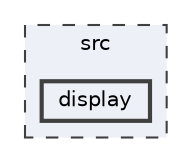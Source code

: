 digraph "/home/friedel/devel/ILLIXR/src/display"
{
 // LATEX_PDF_SIZE
  bgcolor="transparent";
  edge [fontname=Helvetica,fontsize=10,labelfontname=Helvetica,labelfontsize=10];
  node [fontname=Helvetica,fontsize=10,shape=box,height=0.2,width=0.4];
  compound=true
  subgraph clusterdir_68267d1309a1af8e8297ef4c3efbcdba {
    graph [ bgcolor="#edf0f7", pencolor="grey25", label="src", fontname=Helvetica,fontsize=10 style="filled,dashed", URL="dir_68267d1309a1af8e8297ef4c3efbcdba.html",tooltip=""]
  dir_25685f9c6d837c57f295dee081495707 [label="display", fillcolor="#edf0f7", color="grey25", style="filled,bold", URL="dir_25685f9c6d837c57f295dee081495707.html",tooltip=""];
  }
}
